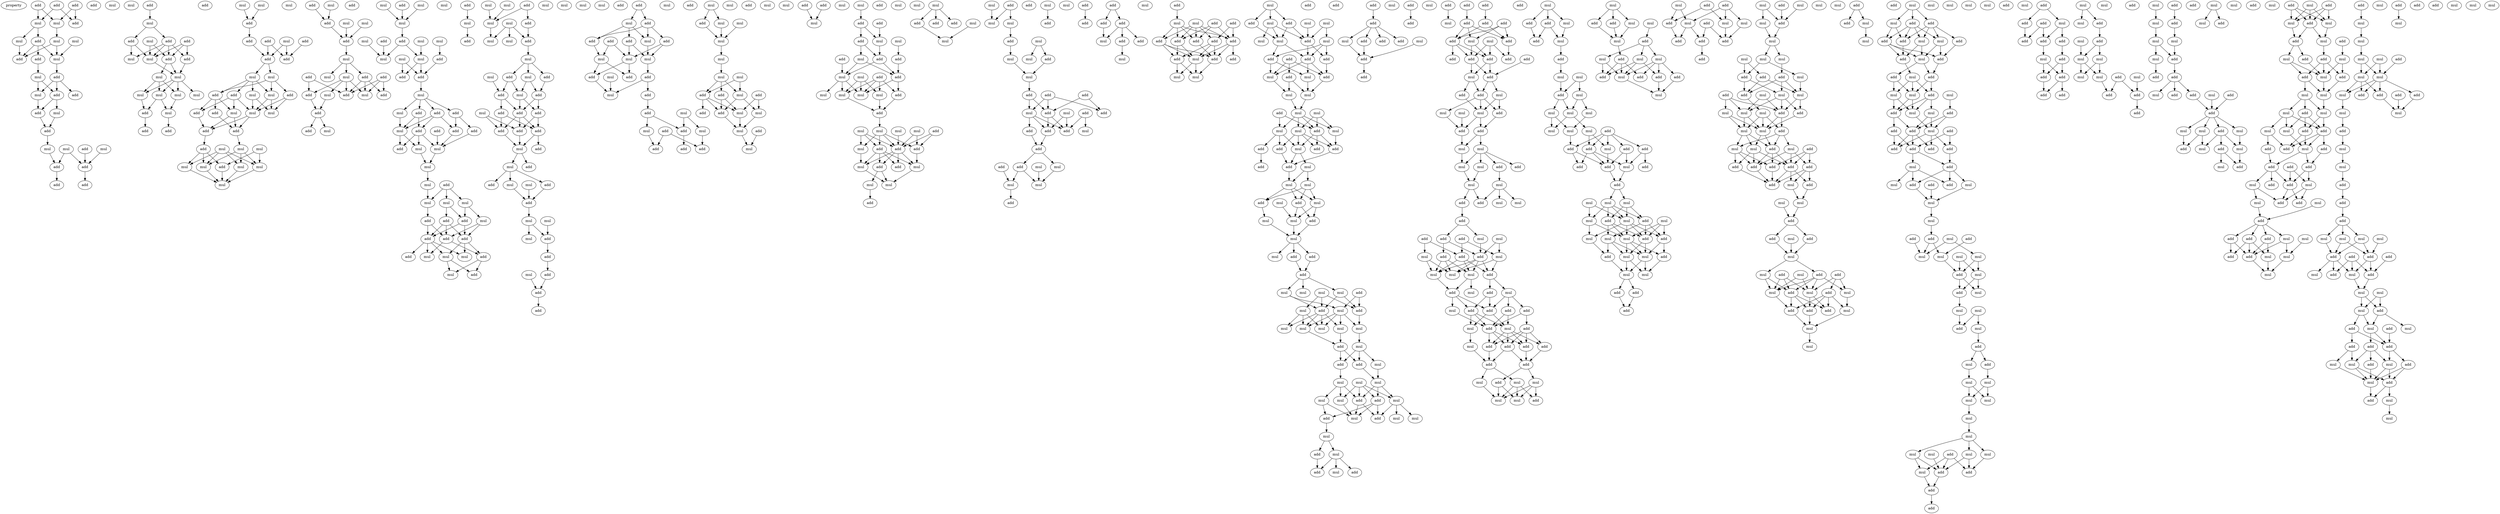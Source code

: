 digraph {
    node [fontcolor=black]
    property [mul=2,lf=1.4]
    0 [ label = add ];
    1 [ label = add ];
    2 [ label = add ];
    3 [ label = mul ];
    4 [ label = mul ];
    5 [ label = add ];
    6 [ label = mul ];
    7 [ label = mul ];
    8 [ label = add ];
    9 [ label = mul ];
    10 [ label = add ];
    11 [ label = add ];
    12 [ label = mul ];
    13 [ label = mul ];
    14 [ label = add ];
    15 [ label = mul ];
    16 [ label = add ];
    17 [ label = add ];
    18 [ label = add ];
    19 [ label = mul ];
    20 [ label = add ];
    21 [ label = add ];
    22 [ label = add ];
    23 [ label = mul ];
    24 [ label = mul ];
    25 [ label = mul ];
    26 [ label = add ];
    27 [ label = add ];
    28 [ label = mul ];
    29 [ label = add ];
    30 [ label = mul ];
    31 [ label = add ];
    32 [ label = add ];
    33 [ label = mul ];
    34 [ label = mul ];
    35 [ label = add ];
    36 [ label = add ];
    37 [ label = add ];
    38 [ label = mul ];
    39 [ label = add ];
    40 [ label = mul ];
    41 [ label = add ];
    42 [ label = mul ];
    43 [ label = mul ];
    44 [ label = mul ];
    45 [ label = mul ];
    46 [ label = add ];
    47 [ label = mul ];
    48 [ label = mul ];
    49 [ label = add ];
    50 [ label = mul ];
    51 [ label = add ];
    52 [ label = mul ];
    53 [ label = mul ];
    54 [ label = mul ];
    55 [ label = add ];
    56 [ label = add ];
    57 [ label = add ];
    58 [ label = add ];
    59 [ label = add ];
    60 [ label = mul ];
    61 [ label = add ];
    62 [ label = add ];
    63 [ label = mul ];
    64 [ label = mul ];
    65 [ label = add ];
    66 [ label = mul ];
    67 [ label = add ];
    68 [ label = mul ];
    69 [ label = add ];
    70 [ label = mul ];
    71 [ label = mul ];
    72 [ label = mul ];
    73 [ label = add ];
    74 [ label = add ];
    75 [ label = add ];
    76 [ label = add ];
    77 [ label = add ];
    78 [ label = mul ];
    79 [ label = mul ];
    80 [ label = mul ];
    81 [ label = mul ];
    82 [ label = mul ];
    83 [ label = mul ];
    84 [ label = add ];
    85 [ label = mul ];
    86 [ label = mul ];
    87 [ label = add ];
    88 [ label = mul ];
    89 [ label = add ];
    90 [ label = mul ];
    91 [ label = mul ];
    92 [ label = add ];
    93 [ label = add ];
    94 [ label = mul ];
    95 [ label = add ];
    96 [ label = mul ];
    97 [ label = add ];
    98 [ label = add ];
    99 [ label = mul ];
    100 [ label = add ];
    101 [ label = mul ];
    102 [ label = add ];
    103 [ label = mul ];
    104 [ label = add ];
    105 [ label = add ];
    106 [ label = add ];
    107 [ label = mul ];
    108 [ label = mul ];
    109 [ label = add ];
    110 [ label = mul ];
    111 [ label = mul ];
    112 [ label = mul ];
    113 [ label = add ];
    114 [ label = mul ];
    115 [ label = mul ];
    116 [ label = add ];
    117 [ label = mul ];
    118 [ label = mul ];
    119 [ label = add ];
    120 [ label = mul ];
    121 [ label = add ];
    122 [ label = add ];
    123 [ label = mul ];
    124 [ label = add ];
    125 [ label = mul ];
    126 [ label = add ];
    127 [ label = add ];
    128 [ label = mul ];
    129 [ label = add ];
    130 [ label = add ];
    131 [ label = add ];
    132 [ label = add ];
    133 [ label = mul ];
    134 [ label = mul ];
    135 [ label = add ];
    136 [ label = mul ];
    137 [ label = mul ];
    138 [ label = add ];
    139 [ label = mul ];
    140 [ label = mul ];
    141 [ label = mul ];
    142 [ label = mul ];
    143 [ label = add ];
    144 [ label = add ];
    145 [ label = mul ];
    146 [ label = add ];
    147 [ label = add ];
    148 [ label = add ];
    149 [ label = add ];
    150 [ label = mul ];
    151 [ label = add ];
    152 [ label = mul ];
    153 [ label = mul ];
    154 [ label = add ];
    155 [ label = add ];
    156 [ label = mul ];
    157 [ label = add ];
    158 [ label = mul ];
    159 [ label = mul ];
    160 [ label = add ];
    161 [ label = mul ];
    162 [ label = mul ];
    163 [ label = mul ];
    164 [ label = add ];
    165 [ label = add ];
    166 [ label = add ];
    167 [ label = mul ];
    168 [ label = mul ];
    169 [ label = mul ];
    170 [ label = add ];
    171 [ label = add ];
    172 [ label = mul ];
    173 [ label = mul ];
    174 [ label = add ];
    175 [ label = mul ];
    176 [ label = add ];
    177 [ label = add ];
    178 [ label = add ];
    179 [ label = mul ];
    180 [ label = add ];
    181 [ label = add ];
    182 [ label = add ];
    183 [ label = add ];
    184 [ label = add ];
    185 [ label = mul ];
    186 [ label = mul ];
    187 [ label = add ];
    188 [ label = add ];
    189 [ label = mul ];
    190 [ label = mul ];
    191 [ label = add ];
    192 [ label = mul ];
    193 [ label = add ];
    194 [ label = mul ];
    195 [ label = mul ];
    196 [ label = mul ];
    197 [ label = mul ];
    198 [ label = add ];
    199 [ label = add ];
    200 [ label = mul ];
    201 [ label = mul ];
    202 [ label = mul ];
    203 [ label = add ];
    204 [ label = add ];
    205 [ label = add ];
    206 [ label = add ];
    207 [ label = add ];
    208 [ label = add ];
    209 [ label = mul ];
    210 [ label = add ];
    211 [ label = add ];
    212 [ label = mul ];
    213 [ label = add ];
    214 [ label = add ];
    215 [ label = mul ];
    216 [ label = mul ];
    217 [ label = mul ];
    218 [ label = add ];
    219 [ label = add ];
    220 [ label = mul ];
    221 [ label = add ];
    222 [ label = add ];
    223 [ label = mul ];
    224 [ label = mul ];
    225 [ label = add ];
    226 [ label = mul ];
    227 [ label = add ];
    228 [ label = mul ];
    229 [ label = add ];
    230 [ label = mul ];
    231 [ label = add ];
    232 [ label = add ];
    233 [ label = add ];
    234 [ label = add ];
    235 [ label = mul ];
    236 [ label = mul ];
    237 [ label = mul ];
    238 [ label = add ];
    239 [ label = mul ];
    240 [ label = add ];
    241 [ label = mul ];
    242 [ label = mul ];
    243 [ label = mul ];
    244 [ label = mul ];
    245 [ label = mul ];
    246 [ label = add ];
    247 [ label = add ];
    248 [ label = add ];
    249 [ label = mul ];
    250 [ label = mul ];
    251 [ label = add ];
    252 [ label = mul ];
    253 [ label = add ];
    254 [ label = mul ];
    255 [ label = add ];
    256 [ label = mul ];
    257 [ label = add ];
    258 [ label = mul ];
    259 [ label = add ];
    260 [ label = mul ];
    261 [ label = mul ];
    262 [ label = mul ];
    263 [ label = add ];
    264 [ label = add ];
    265 [ label = mul ];
    266 [ label = mul ];
    267 [ label = add ];
    268 [ label = add ];
    269 [ label = add ];
    270 [ label = add ];
    271 [ label = mul ];
    272 [ label = add ];
    273 [ label = add ];
    274 [ label = mul ];
    275 [ label = mul ];
    276 [ label = mul ];
    277 [ label = mul ];
    278 [ label = mul ];
    279 [ label = add ];
    280 [ label = mul ];
    281 [ label = add ];
    282 [ label = mul ];
    283 [ label = mul ];
    284 [ label = mul ];
    285 [ label = add ];
    286 [ label = mul ];
    287 [ label = mul ];
    288 [ label = add ];
    289 [ label = add ];
    290 [ label = add ];
    291 [ label = add ];
    292 [ label = add ];
    293 [ label = mul ];
    294 [ label = mul ];
    295 [ label = add ];
    296 [ label = mul ];
    297 [ label = mul ];
    298 [ label = add ];
    299 [ label = mul ];
    300 [ label = mul ];
    301 [ label = mul ];
    302 [ label = add ];
    303 [ label = add ];
    304 [ label = add ];
    305 [ label = mul ];
    306 [ label = mul ];
    307 [ label = mul ];
    308 [ label = add ];
    309 [ label = mul ];
    310 [ label = mul ];
    311 [ label = add ];
    312 [ label = mul ];
    313 [ label = mul ];
    314 [ label = mul ];
    315 [ label = add ];
    316 [ label = mul ];
    317 [ label = add ];
    318 [ label = add ];
    319 [ label = add ];
    320 [ label = add ];
    321 [ label = add ];
    322 [ label = add ];
    323 [ label = mul ];
    324 [ label = mul ];
    325 [ label = add ];
    326 [ label = mul ];
    327 [ label = add ];
    328 [ label = add ];
    329 [ label = add ];
    330 [ label = add ];
    331 [ label = add ];
    332 [ label = mul ];
    333 [ label = add ];
    334 [ label = mul ];
    335 [ label = mul ];
    336 [ label = mul ];
    337 [ label = mul ];
    338 [ label = mul ];
    339 [ label = add ];
    340 [ label = add ];
    341 [ label = add ];
    342 [ label = add ];
    343 [ label = add ];
    344 [ label = add ];
    345 [ label = add ];
    346 [ label = add ];
    347 [ label = mul ];
    348 [ label = add ];
    349 [ label = mul ];
    350 [ label = mul ];
    351 [ label = add ];
    352 [ label = add ];
    353 [ label = add ];
    354 [ label = mul ];
    355 [ label = mul ];
    356 [ label = add ];
    357 [ label = add ];
    358 [ label = add ];
    359 [ label = add ];
    360 [ label = add ];
    361 [ label = mul ];
    362 [ label = add ];
    363 [ label = add ];
    364 [ label = add ];
    365 [ label = mul ];
    366 [ label = mul ];
    367 [ label = mul ];
    368 [ label = mul ];
    369 [ label = add ];
    370 [ label = add ];
    371 [ label = mul ];
    372 [ label = mul ];
    373 [ label = mul ];
    374 [ label = mul ];
    375 [ label = mul ];
    376 [ label = add ];
    377 [ label = add ];
    378 [ label = add ];
    379 [ label = add ];
    380 [ label = add ];
    381 [ label = mul ];
    382 [ label = mul ];
    383 [ label = add ];
    384 [ label = add ];
    385 [ label = mul ];
    386 [ label = mul ];
    387 [ label = mul ];
    388 [ label = add ];
    389 [ label = mul ];
    390 [ label = add ];
    391 [ label = mul ];
    392 [ label = mul ];
    393 [ label = mul ];
    394 [ label = add ];
    395 [ label = add ];
    396 [ label = mul ];
    397 [ label = add ];
    398 [ label = add ];
    399 [ label = mul ];
    400 [ label = add ];
    401 [ label = add ];
    402 [ label = mul ];
    403 [ label = mul ];
    404 [ label = mul ];
    405 [ label = add ];
    406 [ label = add ];
    407 [ label = mul ];
    408 [ label = mul ];
    409 [ label = mul ];
    410 [ label = add ];
    411 [ label = mul ];
    412 [ label = mul ];
    413 [ label = add ];
    414 [ label = add ];
    415 [ label = add ];
    416 [ label = add ];
    417 [ label = mul ];
    418 [ label = mul ];
    419 [ label = add ];
    420 [ label = mul ];
    421 [ label = mul ];
    422 [ label = add ];
    423 [ label = mul ];
    424 [ label = add ];
    425 [ label = mul ];
    426 [ label = mul ];
    427 [ label = mul ];
    428 [ label = mul ];
    429 [ label = mul ];
    430 [ label = mul ];
    431 [ label = mul ];
    432 [ label = add ];
    433 [ label = add ];
    434 [ label = add ];
    435 [ label = mul ];
    436 [ label = mul ];
    437 [ label = mul ];
    438 [ label = mul ];
    439 [ label = add ];
    440 [ label = mul ];
    441 [ label = mul ];
    442 [ label = add ];
    443 [ label = mul ];
    444 [ label = mul ];
    445 [ label = add ];
    446 [ label = mul ];
    447 [ label = add ];
    448 [ label = mul ];
    449 [ label = mul ];
    450 [ label = add ];
    451 [ label = mul ];
    452 [ label = add ];
    453 [ label = add ];
    454 [ label = add ];
    455 [ label = mul ];
    456 [ label = add ];
    457 [ label = add ];
    458 [ label = mul ];
    459 [ label = mul ];
    460 [ label = add ];
    461 [ label = add ];
    462 [ label = add ];
    463 [ label = add ];
    464 [ label = mul ];
    465 [ label = add ];
    466 [ label = add ];
    467 [ label = mul ];
    468 [ label = add ];
    469 [ label = add ];
    470 [ label = mul ];
    471 [ label = add ];
    472 [ label = add ];
    473 [ label = add ];
    474 [ label = add ];
    475 [ label = add ];
    476 [ label = add ];
    477 [ label = mul ];
    478 [ label = mul ];
    479 [ label = add ];
    480 [ label = add ];
    481 [ label = add ];
    482 [ label = add ];
    483 [ label = add ];
    484 [ label = add ];
    485 [ label = mul ];
    486 [ label = add ];
    487 [ label = add ];
    488 [ label = mul ];
    489 [ label = add ];
    490 [ label = mul ];
    491 [ label = add ];
    492 [ label = mul ];
    493 [ label = mul ];
    494 [ label = add ];
    495 [ label = add ];
    496 [ label = mul ];
    497 [ label = mul ];
    498 [ label = add ];
    499 [ label = mul ];
    500 [ label = add ];
    501 [ label = mul ];
    502 [ label = add ];
    503 [ label = mul ];
    504 [ label = mul ];
    505 [ label = add ];
    506 [ label = add ];
    507 [ label = mul ];
    508 [ label = mul ];
    509 [ label = add ];
    510 [ label = add ];
    511 [ label = mul ];
    512 [ label = mul ];
    513 [ label = add ];
    514 [ label = add ];
    515 [ label = add ];
    516 [ label = add ];
    517 [ label = mul ];
    518 [ label = mul ];
    519 [ label = add ];
    520 [ label = mul ];
    521 [ label = mul ];
    522 [ label = add ];
    523 [ label = mul ];
    524 [ label = add ];
    525 [ label = mul ];
    526 [ label = mul ];
    527 [ label = add ];
    528 [ label = add ];
    529 [ label = add ];
    530 [ label = add ];
    531 [ label = mul ];
    532 [ label = add ];
    533 [ label = mul ];
    534 [ label = add ];
    535 [ label = add ];
    536 [ label = mul ];
    537 [ label = add ];
    538 [ label = mul ];
    539 [ label = add ];
    540 [ label = add ];
    541 [ label = add ];
    542 [ label = add ];
    543 [ label = add ];
    544 [ label = mul ];
    545 [ label = add ];
    546 [ label = mul ];
    547 [ label = mul ];
    548 [ label = mul ];
    549 [ label = add ];
    550 [ label = mul ];
    551 [ label = mul ];
    552 [ label = add ];
    553 [ label = mul ];
    554 [ label = add ];
    555 [ label = mul ];
    556 [ label = add ];
    557 [ label = add ];
    558 [ label = mul ];
    559 [ label = mul ];
    560 [ label = mul ];
    561 [ label = add ];
    562 [ label = mul ];
    563 [ label = mul ];
    564 [ label = mul ];
    565 [ label = mul ];
    566 [ label = mul ];
    567 [ label = add ];
    568 [ label = mul ];
    569 [ label = add ];
    570 [ label = add ];
    571 [ label = add ];
    572 [ label = add ];
    573 [ label = mul ];
    574 [ label = add ];
    575 [ label = add ];
    576 [ label = mul ];
    577 [ label = add ];
    578 [ label = add ];
    579 [ label = mul ];
    580 [ label = mul ];
    581 [ label = mul ];
    582 [ label = mul ];
    583 [ label = add ];
    584 [ label = add ];
    585 [ label = mul ];
    586 [ label = mul ];
    587 [ label = mul ];
    588 [ label = add ];
    589 [ label = add ];
    590 [ label = mul ];
    591 [ label = mul ];
    592 [ label = mul ];
    593 [ label = mul ];
    594 [ label = add ];
    595 [ label = add ];
    596 [ label = mul ];
    597 [ label = mul ];
    598 [ label = add ];
    599 [ label = add ];
    600 [ label = add ];
    601 [ label = mul ];
    602 [ label = mul ];
    603 [ label = add ];
    604 [ label = add ];
    605 [ label = mul ];
    606 [ label = mul ];
    607 [ label = add ];
    608 [ label = mul ];
    609 [ label = add ];
    610 [ label = mul ];
    611 [ label = mul ];
    612 [ label = add ];
    613 [ label = add ];
    614 [ label = mul ];
    615 [ label = add ];
    616 [ label = add ];
    617 [ label = mul ];
    618 [ label = mul ];
    619 [ label = add ];
    620 [ label = add ];
    621 [ label = mul ];
    622 [ label = mul ];
    623 [ label = add ];
    624 [ label = mul ];
    625 [ label = add ];
    626 [ label = add ];
    627 [ label = add ];
    628 [ label = add ];
    629 [ label = add ];
    630 [ label = mul ];
    631 [ label = add ];
    632 [ label = mul ];
    633 [ label = mul ];
    634 [ label = mul ];
    635 [ label = add ];
    636 [ label = mul ];
    637 [ label = mul ];
    638 [ label = mul ];
    639 [ label = mul ];
    640 [ label = mul ];
    641 [ label = add ];
    642 [ label = mul ];
    643 [ label = add ];
    644 [ label = add ];
    645 [ label = add ];
    646 [ label = mul ];
    647 [ label = add ];
    648 [ label = mul ];
    649 [ label = mul ];
    650 [ label = add ];
    651 [ label = mul ];
    652 [ label = mul ];
    653 [ label = mul ];
    654 [ label = add ];
    655 [ label = add ];
    656 [ label = mul ];
    657 [ label = mul ];
    658 [ label = add ];
    659 [ label = mul ];
    660 [ label = add ];
    661 [ label = mul ];
    662 [ label = mul ];
    663 [ label = add ];
    664 [ label = add ];
    665 [ label = add ];
    666 [ label = add ];
    667 [ label = add ];
    668 [ label = add ];
    669 [ label = add ];
    670 [ label = mul ];
    671 [ label = mul ];
    672 [ label = mul ];
    673 [ label = add ];
    674 [ label = add ];
    675 [ label = mul ];
    676 [ label = add ];
    677 [ label = mul ];
    678 [ label = mul ];
    679 [ label = mul ];
    680 [ label = add ];
    681 [ label = add ];
    682 [ label = add ];
    683 [ label = mul ];
    684 [ label = mul ];
    685 [ label = add ];
    686 [ label = mul ];
    687 [ label = add ];
    688 [ label = add ];
    689 [ label = mul ];
    690 [ label = add ];
    691 [ label = add ];
    692 [ label = mul ];
    693 [ label = add ];
    694 [ label = mul ];
    695 [ label = add ];
    696 [ label = add ];
    697 [ label = mul ];
    698 [ label = mul ];
    699 [ label = mul ];
    700 [ label = add ];
    701 [ label = mul ];
    702 [ label = add ];
    703 [ label = mul ];
    704 [ label = add ];
    705 [ label = add ];
    706 [ label = add ];
    707 [ label = mul ];
    708 [ label = mul ];
    709 [ label = add ];
    710 [ label = add ];
    711 [ label = add ];
    712 [ label = add ];
    713 [ label = mul ];
    714 [ label = mul ];
    715 [ label = mul ];
    716 [ label = mul ];
    717 [ label = add ];
    718 [ label = add ];
    719 [ label = add ];
    720 [ label = mul ];
    721 [ label = mul ];
    722 [ label = add ];
    723 [ label = add ];
    724 [ label = add ];
    725 [ label = mul ];
    726 [ label = add ];
    727 [ label = add ];
    728 [ label = add ];
    729 [ label = add ];
    730 [ label = mul ];
    731 [ label = add ];
    732 [ label = mul ];
    733 [ label = mul ];
    734 [ label = add ];
    735 [ label = add ];
    736 [ label = add ];
    737 [ label = mul ];
    738 [ label = mul ];
    739 [ label = add ];
    740 [ label = add ];
    741 [ label = mul ];
    742 [ label = add ];
    743 [ label = mul ];
    744 [ label = mul ];
    745 [ label = mul ];
    746 [ label = mul ];
    747 [ label = mul ];
    748 [ label = add ];
    749 [ label = mul ];
    750 [ label = add ];
    751 [ label = mul ];
    752 [ label = mul ];
    753 [ label = mul ];
    754 [ label = mul ];
    755 [ label = mul ];
    756 [ label = add ];
    757 [ label = mul ];
    758 [ label = add ];
    759 [ label = mul ];
    760 [ label = mul ];
    761 [ label = add ];
    762 [ label = mul ];
    763 [ label = mul ];
    764 [ label = mul ];
    765 [ label = mul ];
    766 [ label = mul ];
    767 [ label = mul ];
    768 [ label = mul ];
    769 [ label = mul ];
    770 [ label = mul ];
    771 [ label = add ];
    772 [ label = mul ];
    773 [ label = add ];
    774 [ label = add ];
    775 [ label = mul ];
    776 [ label = add ];
    777 [ label = add ];
    778 [ label = mul ];
    779 [ label = add ];
    780 [ label = add ];
    781 [ label = mul ];
    782 [ label = add ];
    783 [ label = add ];
    784 [ label = add ];
    785 [ label = add ];
    786 [ label = add ];
    787 [ label = mul ];
    788 [ label = add ];
    789 [ label = add ];
    790 [ label = add ];
    791 [ label = add ];
    792 [ label = add ];
    793 [ label = mul ];
    794 [ label = mul ];
    795 [ label = add ];
    796 [ label = mul ];
    797 [ label = mul ];
    798 [ label = add ];
    799 [ label = mul ];
    800 [ label = mul ];
    801 [ label = add ];
    802 [ label = mul ];
    803 [ label = mul ];
    804 [ label = mul ];
    805 [ label = add ];
    806 [ label = add ];
    807 [ label = add ];
    808 [ label = mul ];
    809 [ label = add ];
    810 [ label = add ];
    811 [ label = add ];
    812 [ label = mul ];
    813 [ label = add ];
    814 [ label = mul ];
    815 [ label = mul ];
    816 [ label = mul ];
    817 [ label = add ];
    818 [ label = add ];
    819 [ label = add ];
    820 [ label = mul ];
    821 [ label = mul ];
    822 [ label = add ];
    823 [ label = add ];
    824 [ label = add ];
    825 [ label = add ];
    826 [ label = mul ];
    827 [ label = mul ];
    828 [ label = add ];
    829 [ label = mul ];
    830 [ label = add ];
    831 [ label = add ];
    832 [ label = mul ];
    833 [ label = mul ];
    834 [ label = add ];
    835 [ label = mul ];
    836 [ label = mul ];
    837 [ label = mul ];
    838 [ label = mul ];
    839 [ label = add ];
    840 [ label = add ];
    841 [ label = mul ];
    842 [ label = add ];
    843 [ label = mul ];
    844 [ label = add ];
    845 [ label = mul ];
    846 [ label = add ];
    847 [ label = mul ];
    848 [ label = add ];
    849 [ label = add ];
    850 [ label = mul ];
    851 [ label = mul ];
    852 [ label = mul ];
    853 [ label = add ];
    854 [ label = add ];
    855 [ label = mul ];
    856 [ label = add ];
    857 [ label = add ];
    858 [ label = mul ];
    859 [ label = mul ];
    860 [ label = mul ];
    861 [ label = mul ];
    862 [ label = add ];
    863 [ label = mul ];
    864 [ label = mul ];
    865 [ label = add ];
    866 [ label = add ];
    867 [ label = add ];
    868 [ label = add ];
    869 [ label = add ];
    870 [ label = mul ];
    871 [ label = add ];
    872 [ label = add ];
    873 [ label = add ];
    874 [ label = add ];
    875 [ label = mul ];
    876 [ label = mul ];
    877 [ label = add ];
    878 [ label = add ];
    879 [ label = add ];
    880 [ label = mul ];
    881 [ label = mul ];
    882 [ label = add ];
    883 [ label = add ];
    884 [ label = add ];
    885 [ label = mul ];
    886 [ label = add ];
    887 [ label = mul ];
    888 [ label = add ];
    889 [ label = mul ];
    890 [ label = add ];
    891 [ label = mul ];
    892 [ label = mul ];
    893 [ label = add ];
    894 [ label = mul ];
    895 [ label = mul ];
    896 [ label = mul ];
    897 [ label = add ];
    898 [ label = mul ];
    899 [ label = mul ];
    900 [ label = mul ];
    901 [ label = mul ];
    902 [ label = add ];
    903 [ label = add ];
    904 [ label = add ];
    905 [ label = add ];
    906 [ label = mul ];
    907 [ label = mul ];
    908 [ label = mul ];
    909 [ label = add ];
    910 [ label = add ];
    911 [ label = mul ];
    912 [ label = mul ];
    913 [ label = mul ];
    914 [ label = add ];
    915 [ label = add ];
    916 [ label = add ];
    917 [ label = add ];
    918 [ label = mul ];
    919 [ label = mul ];
    920 [ label = mul ];
    921 [ label = mul ];
    922 [ label = add ];
    923 [ label = add ];
    924 [ label = add ];
    925 [ label = add ];
    926 [ label = add ];
    927 [ label = mul ];
    928 [ label = add ];
    929 [ label = add ];
    930 [ label = mul ];
    931 [ label = mul ];
    932 [ label = mul ];
    933 [ label = mul ];
    934 [ label = add ];
    935 [ label = add ];
    936 [ label = add ];
    937 [ label = mul ];
    938 [ label = mul ];
    939 [ label = add ];
    940 [ label = add ];
    941 [ label = add ];
    942 [ label = add ];
    943 [ label = mul ];
    944 [ label = mul ];
    945 [ label = mul ];
    946 [ label = add ];
    947 [ label = add ];
    948 [ label = mul ];
    949 [ label = add ];
    950 [ label = mul ];
    951 [ label = mul ];
    952 [ label = mul ];
    953 [ label = mul ];
    954 [ label = mul ];
    0 -> 3 [ name = 0 ];
    0 -> 5 [ name = 1 ];
    1 -> 4 [ name = 2 ];
    1 -> 5 [ name = 3 ];
    2 -> 3 [ name = 4 ];
    2 -> 4 [ name = 5 ];
    3 -> 6 [ name = 6 ];
    3 -> 8 [ name = 7 ];
    4 -> 9 [ name = 8 ];
    6 -> 11 [ name = 9 ];
    7 -> 12 [ name = 10 ];
    8 -> 10 [ name = 11 ];
    8 -> 11 [ name = 12 ];
    8 -> 12 [ name = 13 ];
    9 -> 11 [ name = 14 ];
    9 -> 12 [ name = 15 ];
    10 -> 13 [ name = 16 ];
    12 -> 14 [ name = 17 ];
    13 -> 15 [ name = 18 ];
    13 -> 18 [ name = 19 ];
    14 -> 15 [ name = 20 ];
    14 -> 16 [ name = 21 ];
    14 -> 18 [ name = 22 ];
    15 -> 20 [ name = 23 ];
    18 -> 19 [ name = 24 ];
    18 -> 20 [ name = 25 ];
    19 -> 21 [ name = 26 ];
    20 -> 21 [ name = 27 ];
    21 -> 23 [ name = 28 ];
    22 -> 26 [ name = 29 ];
    23 -> 27 [ name = 30 ];
    24 -> 26 [ name = 31 ];
    25 -> 26 [ name = 32 ];
    25 -> 27 [ name = 33 ];
    26 -> 31 [ name = 34 ];
    27 -> 29 [ name = 35 ];
    32 -> 33 [ name = 36 ];
    33 -> 35 [ name = 37 ];
    33 -> 36 [ name = 38 ];
    34 -> 39 [ name = 39 ];
    34 -> 40 [ name = 40 ];
    35 -> 38 [ name = 41 ];
    35 -> 39 [ name = 42 ];
    35 -> 40 [ name = 43 ];
    35 -> 41 [ name = 44 ];
    36 -> 38 [ name = 45 ];
    36 -> 40 [ name = 46 ];
    37 -> 39 [ name = 47 ];
    37 -> 40 [ name = 48 ];
    37 -> 41 [ name = 49 ];
    39 -> 42 [ name = 50 ];
    39 -> 43 [ name = 51 ];
    40 -> 42 [ name = 52 ];
    41 -> 42 [ name = 53 ];
    42 -> 44 [ name = 54 ];
    42 -> 45 [ name = 55 ];
    42 -> 47 [ name = 56 ];
    42 -> 48 [ name = 57 ];
    43 -> 44 [ name = 58 ];
    43 -> 45 [ name = 59 ];
    43 -> 47 [ name = 60 ];
    44 -> 50 [ name = 61 ];
    45 -> 49 [ name = 62 ];
    47 -> 49 [ name = 63 ];
    47 -> 50 [ name = 64 ];
    49 -> 51 [ name = 65 ];
    50 -> 55 [ name = 66 ];
    52 -> 56 [ name = 67 ];
    53 -> 56 [ name = 68 ];
    56 -> 59 [ name = 69 ];
    57 -> 62 [ name = 70 ];
    58 -> 61 [ name = 71 ];
    58 -> 62 [ name = 72 ];
    59 -> 61 [ name = 73 ];
    60 -> 61 [ name = 74 ];
    60 -> 62 [ name = 75 ];
    61 -> 63 [ name = 76 ];
    61 -> 64 [ name = 77 ];
    63 -> 65 [ name = 78 ];
    63 -> 66 [ name = 79 ];
    63 -> 68 [ name = 80 ];
    63 -> 69 [ name = 81 ];
    64 -> 67 [ name = 82 ];
    64 -> 68 [ name = 83 ];
    64 -> 69 [ name = 84 ];
    65 -> 70 [ name = 85 ];
    65 -> 71 [ name = 86 ];
    65 -> 74 [ name = 87 ];
    66 -> 71 [ name = 88 ];
    66 -> 72 [ name = 89 ];
    67 -> 71 [ name = 90 ];
    67 -> 72 [ name = 91 ];
    68 -> 71 [ name = 92 ];
    68 -> 72 [ name = 93 ];
    69 -> 70 [ name = 94 ];
    69 -> 73 [ name = 95 ];
    69 -> 74 [ name = 96 ];
    70 -> 75 [ name = 97 ];
    70 -> 76 [ name = 98 ];
    71 -> 75 [ name = 99 ];
    71 -> 76 [ name = 100 ];
    73 -> 76 [ name = 101 ];
    74 -> 75 [ name = 102 ];
    75 -> 77 [ name = 103 ];
    76 -> 80 [ name = 104 ];
    77 -> 81 [ name = 105 ];
    77 -> 83 [ name = 106 ];
    77 -> 84 [ name = 107 ];
    78 -> 81 [ name = 108 ];
    78 -> 82 [ name = 109 ];
    78 -> 83 [ name = 110 ];
    78 -> 85 [ name = 111 ];
    79 -> 84 [ name = 112 ];
    79 -> 85 [ name = 113 ];
    80 -> 81 [ name = 114 ];
    80 -> 82 [ name = 115 ];
    80 -> 85 [ name = 116 ];
    81 -> 86 [ name = 117 ];
    82 -> 86 [ name = 118 ];
    83 -> 86 [ name = 119 ];
    84 -> 86 [ name = 120 ];
    85 -> 86 [ name = 121 ];
    87 -> 89 [ name = 122 ];
    88 -> 89 [ name = 123 ];
    89 -> 93 [ name = 124 ];
    90 -> 93 [ name = 125 ];
    91 -> 93 [ name = 126 ];
    93 -> 94 [ name = 127 ];
    94 -> 95 [ name = 128 ];
    94 -> 96 [ name = 129 ];
    94 -> 99 [ name = 130 ];
    95 -> 100 [ name = 131 ];
    95 -> 102 [ name = 132 ];
    95 -> 103 [ name = 133 ];
    97 -> 100 [ name = 134 ];
    97 -> 102 [ name = 135 ];
    97 -> 103 [ name = 136 ];
    98 -> 102 [ name = 137 ];
    98 -> 104 [ name = 138 ];
    99 -> 101 [ name = 139 ];
    99 -> 102 [ name = 140 ];
    99 -> 103 [ name = 141 ];
    99 -> 104 [ name = 142 ];
    101 -> 105 [ name = 143 ];
    104 -> 105 [ name = 144 ];
    105 -> 106 [ name = 145 ];
    105 -> 107 [ name = 146 ];
    108 -> 111 [ name = 147 ];
    109 -> 111 [ name = 148 ];
    110 -> 111 [ name = 149 ];
    111 -> 116 [ name = 150 ];
    112 -> 120 [ name = 151 ];
    113 -> 118 [ name = 152 ];
    114 -> 118 [ name = 153 ];
    115 -> 119 [ name = 154 ];
    116 -> 118 [ name = 155 ];
    116 -> 120 [ name = 156 ];
    117 -> 121 [ name = 157 ];
    117 -> 122 [ name = 158 ];
    119 -> 122 [ name = 159 ];
    120 -> 121 [ name = 160 ];
    120 -> 122 [ name = 161 ];
    122 -> 123 [ name = 162 ];
    123 -> 124 [ name = 163 ];
    123 -> 125 [ name = 164 ];
    123 -> 126 [ name = 165 ];
    123 -> 127 [ name = 166 ];
    124 -> 130 [ name = 167 ];
    124 -> 132 [ name = 168 ];
    125 -> 128 [ name = 169 ];
    126 -> 128 [ name = 170 ];
    126 -> 131 [ name = 171 ];
    127 -> 128 [ name = 172 ];
    127 -> 131 [ name = 173 ];
    127 -> 132 [ name = 174 ];
    128 -> 134 [ name = 175 ];
    128 -> 135 [ name = 176 ];
    129 -> 133 [ name = 177 ];
    130 -> 133 [ name = 178 ];
    131 -> 133 [ name = 179 ];
    131 -> 134 [ name = 180 ];
    131 -> 135 [ name = 181 ];
    132 -> 133 [ name = 182 ];
    133 -> 136 [ name = 183 ];
    134 -> 136 [ name = 184 ];
    136 -> 139 [ name = 185 ];
    138 -> 140 [ name = 186 ];
    138 -> 141 [ name = 187 ];
    138 -> 142 [ name = 188 ];
    139 -> 140 [ name = 189 ];
    140 -> 143 [ name = 190 ];
    141 -> 145 [ name = 191 ];
    141 -> 146 [ name = 192 ];
    142 -> 144 [ name = 193 ];
    142 -> 146 [ name = 194 ];
    143 -> 148 [ name = 195 ];
    143 -> 149 [ name = 196 ];
    144 -> 147 [ name = 197 ];
    144 -> 148 [ name = 198 ];
    144 -> 149 [ name = 199 ];
    145 -> 147 [ name = 200 ];
    145 -> 148 [ name = 201 ];
    146 -> 147 [ name = 202 ];
    146 -> 149 [ name = 203 ];
    147 -> 151 [ name = 204 ];
    147 -> 152 [ name = 205 ];
    147 -> 153 [ name = 206 ];
    148 -> 150 [ name = 207 ];
    148 -> 151 [ name = 208 ];
    149 -> 150 [ name = 209 ];
    149 -> 152 [ name = 210 ];
    149 -> 153 [ name = 211 ];
    149 -> 154 [ name = 212 ];
    151 -> 155 [ name = 213 ];
    151 -> 156 [ name = 214 ];
    152 -> 155 [ name = 215 ];
    152 -> 156 [ name = 216 ];
    157 -> 158 [ name = 217 ];
    158 -> 165 [ name = 218 ];
    159 -> 163 [ name = 219 ];
    160 -> 163 [ name = 220 ];
    160 -> 164 [ name = 221 ];
    161 -> 163 [ name = 222 ];
    162 -> 166 [ name = 223 ];
    162 -> 167 [ name = 224 ];
    162 -> 168 [ name = 225 ];
    163 -> 168 [ name = 226 ];
    164 -> 166 [ name = 227 ];
    166 -> 169 [ name = 228 ];
    169 -> 170 [ name = 229 ];
    169 -> 171 [ name = 230 ];
    169 -> 173 [ name = 231 ];
    170 -> 176 [ name = 232 ];
    171 -> 174 [ name = 233 ];
    171 -> 175 [ name = 234 ];
    172 -> 174 [ name = 235 ];
    173 -> 175 [ name = 236 ];
    173 -> 176 [ name = 237 ];
    174 -> 177 [ name = 238 ];
    174 -> 178 [ name = 239 ];
    175 -> 178 [ name = 240 ];
    175 -> 180 [ name = 241 ];
    176 -> 178 [ name = 242 ];
    176 -> 180 [ name = 243 ];
    177 -> 182 [ name = 244 ];
    177 -> 183 [ name = 245 ];
    178 -> 181 [ name = 246 ];
    178 -> 182 [ name = 247 ];
    178 -> 183 [ name = 248 ];
    179 -> 181 [ name = 249 ];
    179 -> 182 [ name = 250 ];
    180 -> 181 [ name = 251 ];
    180 -> 183 [ name = 252 ];
    181 -> 185 [ name = 253 ];
    182 -> 185 [ name = 254 ];
    183 -> 184 [ name = 255 ];
    183 -> 185 [ name = 256 ];
    185 -> 186 [ name = 257 ];
    185 -> 187 [ name = 258 ];
    186 -> 188 [ name = 259 ];
    186 -> 191 [ name = 260 ];
    186 -> 192 [ name = 261 ];
    188 -> 193 [ name = 262 ];
    190 -> 193 [ name = 263 ];
    192 -> 193 [ name = 264 ];
    193 -> 195 [ name = 265 ];
    194 -> 198 [ name = 266 ];
    195 -> 196 [ name = 267 ];
    195 -> 198 [ name = 268 ];
    198 -> 199 [ name = 269 ];
    199 -> 204 [ name = 270 ];
    202 -> 205 [ name = 271 ];
    204 -> 205 [ name = 272 ];
    205 -> 206 [ name = 273 ];
    207 -> 208 [ name = 274 ];
    207 -> 209 [ name = 275 ];
    208 -> 210 [ name = 276 ];
    208 -> 212 [ name = 277 ];
    208 -> 214 [ name = 278 ];
    209 -> 212 [ name = 279 ];
    209 -> 213 [ name = 280 ];
    209 -> 214 [ name = 281 ];
    210 -> 216 [ name = 282 ];
    210 -> 217 [ name = 283 ];
    211 -> 215 [ name = 284 ];
    211 -> 216 [ name = 285 ];
    212 -> 217 [ name = 286 ];
    213 -> 216 [ name = 287 ];
    213 -> 217 [ name = 288 ];
    214 -> 215 [ name = 289 ];
    215 -> 218 [ name = 290 ];
    215 -> 221 [ name = 291 ];
    216 -> 218 [ name = 292 ];
    216 -> 221 [ name = 293 ];
    217 -> 219 [ name = 294 ];
    218 -> 223 [ name = 295 ];
    219 -> 222 [ name = 296 ];
    219 -> 223 [ name = 297 ];
    220 -> 223 [ name = 298 ];
    222 -> 225 [ name = 299 ];
    224 -> 227 [ name = 300 ];
    224 -> 228 [ name = 301 ];
    225 -> 226 [ name = 302 ];
    225 -> 227 [ name = 303 ];
    226 -> 232 [ name = 304 ];
    227 -> 234 [ name = 305 ];
    228 -> 233 [ name = 306 ];
    229 -> 232 [ name = 307 ];
    229 -> 233 [ name = 308 ];
    235 -> 238 [ name = 309 ];
    235 -> 239 [ name = 310 ];
    236 -> 241 [ name = 311 ];
    238 -> 241 [ name = 312 ];
    239 -> 241 [ name = 313 ];
    241 -> 242 [ name = 314 ];
    242 -> 244 [ name = 315 ];
    244 -> 246 [ name = 316 ];
    244 -> 247 [ name = 317 ];
    244 -> 249 [ name = 318 ];
    245 -> 246 [ name = 319 ];
    245 -> 249 [ name = 320 ];
    246 -> 251 [ name = 321 ];
    246 -> 252 [ name = 322 ];
    246 -> 253 [ name = 323 ];
    247 -> 252 [ name = 324 ];
    247 -> 253 [ name = 325 ];
    248 -> 250 [ name = 326 ];
    248 -> 252 [ name = 327 ];
    249 -> 250 [ name = 328 ];
    249 -> 253 [ name = 329 ];
    250 -> 254 [ name = 330 ];
    252 -> 254 [ name = 331 ];
    253 -> 254 [ name = 332 ];
    254 -> 258 [ name = 333 ];
    255 -> 258 [ name = 334 ];
    257 -> 260 [ name = 335 ];
    259 -> 260 [ name = 336 ];
    262 -> 263 [ name = 337 ];
    263 -> 265 [ name = 338 ];
    263 -> 267 [ name = 339 ];
    264 -> 265 [ name = 340 ];
    265 -> 269 [ name = 341 ];
    266 -> 268 [ name = 342 ];
    267 -> 269 [ name = 343 ];
    267 -> 271 [ name = 344 ];
    268 -> 273 [ name = 345 ];
    269 -> 273 [ name = 346 ];
    269 -> 274 [ name = 347 ];
    270 -> 274 [ name = 348 ];
    271 -> 273 [ name = 349 ];
    271 -> 274 [ name = 350 ];
    272 -> 276 [ name = 351 ];
    272 -> 277 [ name = 352 ];
    272 -> 278 [ name = 353 ];
    272 -> 279 [ name = 354 ];
    273 -> 278 [ name = 355 ];
    273 -> 279 [ name = 356 ];
    274 -> 276 [ name = 357 ];
    274 -> 278 [ name = 358 ];
    274 -> 280 [ name = 359 ];
    275 -> 276 [ name = 360 ];
    275 -> 277 [ name = 361 ];
    275 -> 278 [ name = 362 ];
    276 -> 281 [ name = 363 ];
    277 -> 281 [ name = 364 ];
    279 -> 281 [ name = 365 ];
    281 -> 286 [ name = 366 ];
    282 -> 287 [ name = 367 ];
    282 -> 288 [ name = 368 ];
    282 -> 289 [ name = 369 ];
    283 -> 288 [ name = 370 ];
    284 -> 288 [ name = 371 ];
    284 -> 290 [ name = 372 ];
    285 -> 288 [ name = 373 ];
    285 -> 290 [ name = 374 ];
    286 -> 287 [ name = 375 ];
    286 -> 288 [ name = 376 ];
    286 -> 289 [ name = 377 ];
    286 -> 290 [ name = 378 ];
    287 -> 293 [ name = 379 ];
    288 -> 291 [ name = 380 ];
    288 -> 292 [ name = 381 ];
    288 -> 293 [ name = 382 ];
    288 -> 294 [ name = 383 ];
    289 -> 291 [ name = 384 ];
    289 -> 292 [ name = 385 ];
    289 -> 293 [ name = 386 ];
    289 -> 294 [ name = 387 ];
    290 -> 294 [ name = 388 ];
    292 -> 296 [ name = 389 ];
    292 -> 297 [ name = 390 ];
    293 -> 297 [ name = 391 ];
    294 -> 297 [ name = 392 ];
    296 -> 298 [ name = 393 ];
    301 -> 302 [ name = 394 ];
    301 -> 303 [ name = 395 ];
    301 -> 304 [ name = 396 ];
    302 -> 306 [ name = 397 ];
    305 -> 306 [ name = 398 ];
    307 -> 309 [ name = 399 ];
    308 -> 309 [ name = 400 ];
    308 -> 310 [ name = 401 ];
    310 -> 311 [ name = 402 ];
    311 -> 313 [ name = 403 ];
    312 -> 314 [ name = 404 ];
    312 -> 315 [ name = 405 ];
    313 -> 316 [ name = 406 ];
    315 -> 316 [ name = 407 ];
    316 -> 320 [ name = 408 ];
    317 -> 321 [ name = 409 ];
    317 -> 325 [ name = 410 ];
    318 -> 321 [ name = 411 ];
    318 -> 323 [ name = 412 ];
    318 -> 325 [ name = 413 ];
    320 -> 323 [ name = 414 ];
    320 -> 325 [ name = 415 ];
    322 -> 326 [ name = 416 ];
    322 -> 328 [ name = 417 ];
    323 -> 327 [ name = 418 ];
    323 -> 328 [ name = 419 ];
    323 -> 329 [ name = 420 ];
    324 -> 328 [ name = 421 ];
    324 -> 329 [ name = 422 ];
    325 -> 328 [ name = 423 ];
    325 -> 329 [ name = 424 ];
    327 -> 330 [ name = 425 ];
    329 -> 330 [ name = 426 ];
    330 -> 331 [ name = 427 ];
    330 -> 334 [ name = 428 ];
    331 -> 335 [ name = 429 ];
    331 -> 336 [ name = 430 ];
    332 -> 336 [ name = 431 ];
    333 -> 335 [ name = 432 ];
    334 -> 336 [ name = 433 ];
    335 -> 339 [ name = 434 ];
    337 -> 340 [ name = 435 ];
    341 -> 343 [ name = 436 ];
    342 -> 344 [ name = 437 ];
    342 -> 345 [ name = 438 ];
    344 -> 349 [ name = 439 ];
    345 -> 346 [ name = 440 ];
    345 -> 348 [ name = 441 ];
    345 -> 349 [ name = 442 ];
    346 -> 350 [ name = 443 ];
    351 -> 354 [ name = 444 ];
    352 -> 357 [ name = 445 ];
    352 -> 358 [ name = 446 ];
    353 -> 356 [ name = 447 ];
    353 -> 357 [ name = 448 ];
    353 -> 360 [ name = 449 ];
    354 -> 356 [ name = 450 ];
    354 -> 357 [ name = 451 ];
    354 -> 359 [ name = 452 ];
    354 -> 360 [ name = 453 ];
    355 -> 356 [ name = 454 ];
    355 -> 357 [ name = 455 ];
    355 -> 358 [ name = 456 ];
    355 -> 359 [ name = 457 ];
    355 -> 360 [ name = 458 ];
    356 -> 362 [ name = 459 ];
    357 -> 361 [ name = 460 ];
    357 -> 362 [ name = 461 ];
    357 -> 363 [ name = 462 ];
    358 -> 361 [ name = 463 ];
    358 -> 362 [ name = 464 ];
    358 -> 364 [ name = 465 ];
    359 -> 361 [ name = 466 ];
    359 -> 362 [ name = 467 ];
    359 -> 364 [ name = 468 ];
    360 -> 361 [ name = 469 ];
    360 -> 364 [ name = 470 ];
    361 -> 365 [ name = 471 ];
    361 -> 366 [ name = 472 ];
    362 -> 366 [ name = 473 ];
    364 -> 365 [ name = 474 ];
    364 -> 366 [ name = 475 ];
    367 -> 369 [ name = 476 ];
    367 -> 370 [ name = 477 ];
    367 -> 371 [ name = 478 ];
    368 -> 376 [ name = 479 ];
    369 -> 373 [ name = 480 ];
    369 -> 376 [ name = 481 ];
    370 -> 373 [ name = 482 ];
    371 -> 373 [ name = 483 ];
    371 -> 374 [ name = 484 ];
    371 -> 376 [ name = 485 ];
    372 -> 375 [ name = 486 ];
    372 -> 376 [ name = 487 ];
    373 -> 377 [ name = 488 ];
    373 -> 379 [ name = 489 ];
    375 -> 377 [ name = 490 ];
    375 -> 378 [ name = 491 ];
    375 -> 379 [ name = 492 ];
    376 -> 377 [ name = 493 ];
    376 -> 378 [ name = 494 ];
    377 -> 381 [ name = 495 ];
    377 -> 382 [ name = 496 ];
    377 -> 384 [ name = 497 ];
    378 -> 384 [ name = 498 ];
    379 -> 381 [ name = 499 ];
    379 -> 382 [ name = 500 ];
    380 -> 381 [ name = 501 ];
    380 -> 383 [ name = 502 ];
    380 -> 384 [ name = 503 ];
    381 -> 385 [ name = 504 ];
    382 -> 386 [ name = 505 ];
    383 -> 385 [ name = 506 ];
    383 -> 386 [ name = 507 ];
    384 -> 386 [ name = 508 ];
    385 -> 387 [ name = 509 ];
    386 -> 387 [ name = 510 ];
    387 -> 390 [ name = 511 ];
    387 -> 391 [ name = 512 ];
    387 -> 392 [ name = 513 ];
    387 -> 393 [ name = 514 ];
    388 -> 390 [ name = 515 ];
    388 -> 393 [ name = 516 ];
    389 -> 390 [ name = 517 ];
    389 -> 391 [ name = 518 ];
    389 -> 392 [ name = 519 ];
    390 -> 395 [ name = 520 ];
    390 -> 396 [ name = 521 ];
    390 -> 398 [ name = 522 ];
    391 -> 398 [ name = 523 ];
    392 -> 394 [ name = 524 ];
    392 -> 395 [ name = 525 ];
    392 -> 396 [ name = 526 ];
    392 -> 398 [ name = 527 ];
    393 -> 394 [ name = 528 ];
    393 -> 396 [ name = 529 ];
    393 -> 397 [ name = 530 ];
    394 -> 401 [ name = 531 ];
    396 -> 399 [ name = 532 ];
    396 -> 401 [ name = 533 ];
    397 -> 400 [ name = 534 ];
    398 -> 401 [ name = 535 ];
    399 -> 402 [ name = 536 ];
    399 -> 403 [ name = 537 ];
    401 -> 402 [ name = 538 ];
    402 -> 404 [ name = 539 ];
    402 -> 405 [ name = 540 ];
    402 -> 406 [ name = 541 ];
    403 -> 404 [ name = 542 ];
    403 -> 405 [ name = 543 ];
    403 -> 406 [ name = 544 ];
    404 -> 408 [ name = 545 ];
    404 -> 410 [ name = 546 ];
    405 -> 408 [ name = 547 ];
    405 -> 410 [ name = 548 ];
    406 -> 409 [ name = 549 ];
    407 -> 408 [ name = 550 ];
    408 -> 411 [ name = 551 ];
    409 -> 411 [ name = 552 ];
    410 -> 411 [ name = 553 ];
    411 -> 412 [ name = 554 ];
    411 -> 413 [ name = 555 ];
    411 -> 415 [ name = 556 ];
    413 -> 416 [ name = 557 ];
    415 -> 416 [ name = 558 ];
    416 -> 417 [ name = 559 ];
    416 -> 420 [ name = 560 ];
    416 -> 421 [ name = 561 ];
    417 -> 422 [ name = 562 ];
    417 -> 424 [ name = 563 ];
    418 -> 422 [ name = 564 ];
    418 -> 424 [ name = 565 ];
    418 -> 425 [ name = 566 ];
    419 -> 423 [ name = 567 ];
    419 -> 424 [ name = 568 ];
    420 -> 422 [ name = 569 ];
    420 -> 423 [ name = 570 ];
    422 -> 426 [ name = 571 ];
    422 -> 427 [ name = 572 ];
    422 -> 428 [ name = 573 ];
    422 -> 429 [ name = 574 ];
    423 -> 426 [ name = 575 ];
    423 -> 428 [ name = 576 ];
    423 -> 429 [ name = 577 ];
    423 -> 430 [ name = 578 ];
    424 -> 430 [ name = 579 ];
    425 -> 426 [ name = 580 ];
    425 -> 427 [ name = 581 ];
    425 -> 429 [ name = 582 ];
    428 -> 432 [ name = 583 ];
    429 -> 432 [ name = 584 ];
    430 -> 431 [ name = 585 ];
    431 -> 433 [ name = 586 ];
    431 -> 434 [ name = 587 ];
    431 -> 435 [ name = 588 ];
    432 -> 433 [ name = 589 ];
    432 -> 434 [ name = 590 ];
    433 -> 437 [ name = 591 ];
    434 -> 438 [ name = 592 ];
    435 -> 438 [ name = 593 ];
    436 -> 439 [ name = 594 ];
    436 -> 440 [ name = 595 ];
    436 -> 442 [ name = 596 ];
    436 -> 443 [ name = 597 ];
    437 -> 441 [ name = 598 ];
    437 -> 442 [ name = 599 ];
    437 -> 443 [ name = 600 ];
    438 -> 439 [ name = 601 ];
    438 -> 440 [ name = 602 ];
    438 -> 442 [ name = 603 ];
    439 -> 444 [ name = 604 ];
    439 -> 445 [ name = 605 ];
    439 -> 447 [ name = 606 ];
    440 -> 445 [ name = 607 ];
    440 -> 446 [ name = 608 ];
    440 -> 448 [ name = 609 ];
    441 -> 444 [ name = 610 ];
    441 -> 447 [ name = 611 ];
    442 -> 444 [ name = 612 ];
    442 -> 445 [ name = 613 ];
    443 -> 444 [ name = 614 ];
    447 -> 449 [ name = 615 ];
    449 -> 450 [ name = 616 ];
    449 -> 451 [ name = 617 ];
    450 -> 452 [ name = 618 ];
    451 -> 452 [ name = 619 ];
    451 -> 453 [ name = 620 ];
    451 -> 455 [ name = 621 ];
    456 -> 457 [ name = 622 ];
    457 -> 458 [ name = 623 ];
    457 -> 460 [ name = 624 ];
    457 -> 461 [ name = 625 ];
    457 -> 462 [ name = 626 ];
    458 -> 463 [ name = 627 ];
    459 -> 463 [ name = 628 ];
    460 -> 463 [ name = 629 ];
    463 -> 465 [ name = 630 ];
    466 -> 468 [ name = 631 ];
    469 -> 470 [ name = 632 ];
    471 -> 474 [ name = 633 ];
    472 -> 473 [ name = 634 ];
    473 -> 476 [ name = 635 ];
    473 -> 479 [ name = 636 ];
    474 -> 476 [ name = 637 ];
    474 -> 477 [ name = 638 ];
    474 -> 479 [ name = 639 ];
    475 -> 476 [ name = 640 ];
    475 -> 477 [ name = 641 ];
    475 -> 479 [ name = 642 ];
    476 -> 481 [ name = 643 ];
    476 -> 482 [ name = 644 ];
    476 -> 483 [ name = 645 ];
    477 -> 481 [ name = 646 ];
    477 -> 483 [ name = 647 ];
    478 -> 481 [ name = 648 ];
    478 -> 483 [ name = 649 ];
    478 -> 484 [ name = 650 ];
    479 -> 484 [ name = 651 ];
    480 -> 486 [ name = 652 ];
    481 -> 485 [ name = 653 ];
    481 -> 486 [ name = 654 ];
    483 -> 485 [ name = 655 ];
    483 -> 486 [ name = 656 ];
    485 -> 487 [ name = 657 ];
    485 -> 489 [ name = 658 ];
    486 -> 487 [ name = 659 ];
    486 -> 488 [ name = 660 ];
    487 -> 490 [ name = 661 ];
    487 -> 491 [ name = 662 ];
    487 -> 493 [ name = 663 ];
    488 -> 491 [ name = 664 ];
    488 -> 493 [ name = 665 ];
    489 -> 493 [ name = 666 ];
    490 -> 494 [ name = 667 ];
    491 -> 495 [ name = 668 ];
    492 -> 494 [ name = 669 ];
    493 -> 494 [ name = 670 ];
    493 -> 495 [ name = 671 ];
    494 -> 496 [ name = 672 ];
    495 -> 496 [ name = 673 ];
    495 -> 497 [ name = 674 ];
    496 -> 499 [ name = 675 ];
    497 -> 498 [ name = 676 ];
    497 -> 499 [ name = 677 ];
    497 -> 500 [ name = 678 ];
    497 -> 501 [ name = 679 ];
    499 -> 504 [ name = 680 ];
    500 -> 503 [ name = 681 ];
    501 -> 504 [ name = 682 ];
    503 -> 505 [ name = 683 ];
    503 -> 507 [ name = 684 ];
    503 -> 508 [ name = 685 ];
    504 -> 505 [ name = 686 ];
    504 -> 506 [ name = 687 ];
    506 -> 509 [ name = 688 ];
    509 -> 510 [ name = 689 ];
    509 -> 511 [ name = 690 ];
    510 -> 515 [ name = 691 ];
    510 -> 516 [ name = 692 ];
    511 -> 516 [ name = 693 ];
    512 -> 516 [ name = 694 ];
    512 -> 517 [ name = 695 ];
    513 -> 518 [ name = 696 ];
    513 -> 519 [ name = 697 ];
    514 -> 517 [ name = 698 ];
    514 -> 519 [ name = 699 ];
    515 -> 520 [ name = 700 ];
    515 -> 521 [ name = 701 ];
    515 -> 523 [ name = 702 ];
    516 -> 520 [ name = 703 ];
    516 -> 521 [ name = 704 ];
    516 -> 522 [ name = 705 ];
    516 -> 523 [ name = 706 ];
    517 -> 520 [ name = 707 ];
    517 -> 522 [ name = 708 ];
    518 -> 520 [ name = 709 ];
    518 -> 521 [ name = 710 ];
    519 -> 521 [ name = 711 ];
    519 -> 522 [ name = 712 ];
    519 -> 523 [ name = 713 ];
    521 -> 524 [ name = 714 ];
    522 -> 525 [ name = 715 ];
    522 -> 527 [ name = 716 ];
    523 -> 524 [ name = 717 ];
    523 -> 526 [ name = 718 ];
    524 -> 528 [ name = 719 ];
    524 -> 531 [ name = 720 ];
    524 -> 532 [ name = 721 ];
    525 -> 528 [ name = 722 ];
    525 -> 529 [ name = 723 ];
    525 -> 530 [ name = 724 ];
    527 -> 528 [ name = 725 ];
    527 -> 532 [ name = 726 ];
    528 -> 533 [ name = 727 ];
    528 -> 536 [ name = 728 ];
    529 -> 534 [ name = 729 ];
    529 -> 535 [ name = 730 ];
    530 -> 533 [ name = 731 ];
    530 -> 535 [ name = 732 ];
    531 -> 535 [ name = 733 ];
    532 -> 533 [ name = 734 ];
    532 -> 535 [ name = 735 ];
    532 -> 536 [ name = 736 ];
    533 -> 537 [ name = 737 ];
    533 -> 539 [ name = 738 ];
    533 -> 540 [ name = 739 ];
    533 -> 541 [ name = 740 ];
    534 -> 537 [ name = 741 ];
    534 -> 539 [ name = 742 ];
    534 -> 540 [ name = 743 ];
    534 -> 541 [ name = 744 ];
    535 -> 537 [ name = 745 ];
    535 -> 539 [ name = 746 ];
    535 -> 541 [ name = 747 ];
    536 -> 538 [ name = 748 ];
    537 -> 542 [ name = 749 ];
    538 -> 542 [ name = 750 ];
    539 -> 542 [ name = 751 ];
    539 -> 543 [ name = 752 ];
    540 -> 543 [ name = 753 ];
    541 -> 543 [ name = 754 ];
    542 -> 546 [ name = 755 ];
    542 -> 547 [ name = 756 ];
    543 -> 544 [ name = 757 ];
    543 -> 545 [ name = 758 ];
    544 -> 548 [ name = 759 ];
    544 -> 549 [ name = 760 ];
    544 -> 550 [ name = 761 ];
    545 -> 548 [ name = 762 ];
    545 -> 550 [ name = 763 ];
    546 -> 548 [ name = 764 ];
    546 -> 549 [ name = 765 ];
    546 -> 550 [ name = 766 ];
    547 -> 550 [ name = 767 ];
    551 -> 552 [ name = 768 ];
    551 -> 553 [ name = 769 ];
    551 -> 554 [ name = 770 ];
    552 -> 556 [ name = 771 ];
    553 -> 555 [ name = 772 ];
    554 -> 555 [ name = 773 ];
    554 -> 556 [ name = 774 ];
    555 -> 557 [ name = 775 ];
    557 -> 558 [ name = 776 ];
    558 -> 561 [ name = 777 ];
    559 -> 560 [ name = 778 ];
    559 -> 561 [ name = 779 ];
    560 -> 562 [ name = 780 ];
    560 -> 564 [ name = 781 ];
    561 -> 563 [ name = 782 ];
    561 -> 564 [ name = 783 ];
    562 -> 566 [ name = 784 ];
    563 -> 565 [ name = 785 ];
    563 -> 566 [ name = 786 ];
    564 -> 565 [ name = 787 ];
    564 -> 568 [ name = 788 ];
    566 -> 572 [ name = 789 ];
    567 -> 569 [ name = 790 ];
    567 -> 570 [ name = 791 ];
    567 -> 571 [ name = 792 ];
    567 -> 572 [ name = 793 ];
    567 -> 573 [ name = 794 ];
    568 -> 570 [ name = 795 ];
    568 -> 573 [ name = 796 ];
    569 -> 575 [ name = 797 ];
    569 -> 576 [ name = 798 ];
    570 -> 574 [ name = 799 ];
    570 -> 575 [ name = 800 ];
    570 -> 576 [ name = 801 ];
    571 -> 576 [ name = 802 ];
    571 -> 577 [ name = 803 ];
    572 -> 574 [ name = 804 ];
    572 -> 575 [ name = 805 ];
    573 -> 575 [ name = 806 ];
    575 -> 578 [ name = 807 ];
    576 -> 578 [ name = 808 ];
    578 -> 580 [ name = 809 ];
    578 -> 581 [ name = 810 ];
    579 -> 582 [ name = 811 ];
    579 -> 586 [ name = 812 ];
    580 -> 582 [ name = 813 ];
    580 -> 583 [ name = 814 ];
    580 -> 584 [ name = 815 ];
    581 -> 582 [ name = 816 ];
    581 -> 583 [ name = 817 ];
    581 -> 584 [ name = 818 ];
    581 -> 586 [ name = 819 ];
    582 -> 587 [ name = 820 ];
    582 -> 588 [ name = 821 ];
    582 -> 589 [ name = 822 ];
    582 -> 591 [ name = 823 ];
    583 -> 588 [ name = 824 ];
    583 -> 590 [ name = 825 ];
    583 -> 591 [ name = 826 ];
    584 -> 588 [ name = 827 ];
    584 -> 589 [ name = 828 ];
    584 -> 590 [ name = 829 ];
    585 -> 588 [ name = 830 ];
    585 -> 589 [ name = 831 ];
    585 -> 591 [ name = 832 ];
    586 -> 587 [ name = 833 ];
    586 -> 591 [ name = 834 ];
    587 -> 595 [ name = 835 ];
    588 -> 592 [ name = 836 ];
    588 -> 593 [ name = 837 ];
    589 -> 593 [ name = 838 ];
    589 -> 594 [ name = 839 ];
    590 -> 592 [ name = 840 ];
    590 -> 593 [ name = 841 ];
    590 -> 595 [ name = 842 ];
    591 -> 592 [ name = 843 ];
    591 -> 593 [ name = 844 ];
    591 -> 594 [ name = 845 ];
    592 -> 596 [ name = 846 ];
    592 -> 597 [ name = 847 ];
    593 -> 596 [ name = 848 ];
    593 -> 597 [ name = 849 ];
    594 -> 596 [ name = 850 ];
    595 -> 597 [ name = 851 ];
    597 -> 598 [ name = 852 ];
    597 -> 599 [ name = 853 ];
    598 -> 600 [ name = 854 ];
    599 -> 600 [ name = 855 ];
    601 -> 603 [ name = 856 ];
    601 -> 604 [ name = 857 ];
    601 -> 605 [ name = 858 ];
    602 -> 607 [ name = 859 ];
    603 -> 606 [ name = 860 ];
    604 -> 606 [ name = 861 ];
    605 -> 606 [ name = 862 ];
    606 -> 609 [ name = 863 ];
    607 -> 608 [ name = 864 ];
    607 -> 610 [ name = 865 ];
    607 -> 611 [ name = 866 ];
    608 -> 614 [ name = 867 ];
    608 -> 615 [ name = 868 ];
    608 -> 616 [ name = 869 ];
    609 -> 612 [ name = 870 ];
    609 -> 614 [ name = 871 ];
    609 -> 615 [ name = 872 ];
    610 -> 614 [ name = 873 ];
    610 -> 615 [ name = 874 ];
    611 -> 612 [ name = 875 ];
    611 -> 613 [ name = 876 ];
    611 -> 614 [ name = 877 ];
    611 -> 616 [ name = 878 ];
    613 -> 617 [ name = 879 ];
    614 -> 617 [ name = 880 ];
    616 -> 617 [ name = 881 ];
    618 -> 622 [ name = 882 ];
    618 -> 625 [ name = 883 ];
    619 -> 624 [ name = 884 ];
    619 -> 625 [ name = 885 ];
    620 -> 621 [ name = 886 ];
    620 -> 622 [ name = 887 ];
    620 -> 624 [ name = 888 ];
    621 -> 626 [ name = 889 ];
    622 -> 627 [ name = 890 ];
    622 -> 628 [ name = 891 ];
    623 -> 626 [ name = 892 ];
    623 -> 628 [ name = 893 ];
    624 -> 626 [ name = 894 ];
    625 -> 627 [ name = 895 ];
    628 -> 629 [ name = 896 ];
    630 -> 634 [ name = 897 ];
    630 -> 635 [ name = 898 ];
    631 -> 635 [ name = 899 ];
    633 -> 635 [ name = 900 ];
    634 -> 636 [ name = 901 ];
    635 -> 636 [ name = 902 ];
    636 -> 638 [ name = 903 ];
    636 -> 640 [ name = 904 ];
    638 -> 642 [ name = 905 ];
    638 -> 644 [ name = 906 ];
    639 -> 643 [ name = 907 ];
    639 -> 644 [ name = 908 ];
    640 -> 641 [ name = 909 ];
    641 -> 646 [ name = 910 ];
    641 -> 647 [ name = 911 ];
    641 -> 649 [ name = 912 ];
    642 -> 649 [ name = 913 ];
    643 -> 647 [ name = 914 ];
    643 -> 649 [ name = 915 ];
    644 -> 646 [ name = 916 ];
    644 -> 647 [ name = 917 ];
    645 -> 650 [ name = 918 ];
    645 -> 652 [ name = 919 ];
    645 -> 653 [ name = 920 ];
    646 -> 650 [ name = 921 ];
    646 -> 653 [ name = 922 ];
    646 -> 654 [ name = 923 ];
    647 -> 651 [ name = 924 ];
    648 -> 650 [ name = 925 ];
    648 -> 653 [ name = 926 ];
    649 -> 650 [ name = 927 ];
    649 -> 654 [ name = 928 ];
    650 -> 655 [ name = 929 ];
    650 -> 656 [ name = 930 ];
    651 -> 655 [ name = 931 ];
    651 -> 656 [ name = 932 ];
    651 -> 657 [ name = 933 ];
    652 -> 656 [ name = 934 ];
    652 -> 657 [ name = 935 ];
    653 -> 656 [ name = 936 ];
    653 -> 657 [ name = 937 ];
    654 -> 656 [ name = 938 ];
    655 -> 660 [ name = 939 ];
    655 -> 661 [ name = 940 ];
    655 -> 662 [ name = 941 ];
    656 -> 659 [ name = 942 ];
    656 -> 660 [ name = 943 ];
    657 -> 659 [ name = 944 ];
    657 -> 660 [ name = 945 ];
    657 -> 661 [ name = 946 ];
    658 -> 664 [ name = 947 ];
    658 -> 665 [ name = 948 ];
    658 -> 666 [ name = 949 ];
    659 -> 663 [ name = 950 ];
    659 -> 665 [ name = 951 ];
    659 -> 667 [ name = 952 ];
    660 -> 663 [ name = 953 ];
    660 -> 665 [ name = 954 ];
    660 -> 666 [ name = 955 ];
    661 -> 663 [ name = 956 ];
    661 -> 666 [ name = 957 ];
    661 -> 667 [ name = 958 ];
    662 -> 663 [ name = 959 ];
    662 -> 664 [ name = 960 ];
    662 -> 665 [ name = 961 ];
    663 -> 669 [ name = 962 ];
    664 -> 668 [ name = 963 ];
    664 -> 669 [ name = 964 ];
    664 -> 670 [ name = 965 ];
    665 -> 668 [ name = 966 ];
    665 -> 669 [ name = 967 ];
    665 -> 670 [ name = 968 ];
    666 -> 669 [ name = 969 ];
    667 -> 669 [ name = 970 ];
    668 -> 672 [ name = 971 ];
    670 -> 672 [ name = 972 ];
    671 -> 673 [ name = 973 ];
    672 -> 673 [ name = 974 ];
    673 -> 674 [ name = 975 ];
    673 -> 676 [ name = 976 ];
    674 -> 677 [ name = 977 ];
    675 -> 677 [ name = 978 ];
    676 -> 677 [ name = 979 ];
    677 -> 679 [ name = 980 ];
    677 -> 681 [ name = 981 ];
    678 -> 683 [ name = 982 ];
    678 -> 686 [ name = 983 ];
    679 -> 683 [ name = 984 ];
    679 -> 687 [ name = 985 ];
    680 -> 684 [ name = 986 ];
    680 -> 685 [ name = 987 ];
    680 -> 686 [ name = 988 ];
    681 -> 683 [ name = 989 ];
    681 -> 684 [ name = 990 ];
    681 -> 686 [ name = 991 ];
    681 -> 687 [ name = 992 ];
    682 -> 683 [ name = 993 ];
    682 -> 686 [ name = 994 ];
    682 -> 687 [ name = 995 ];
    683 -> 690 [ name = 996 ];
    684 -> 689 [ name = 997 ];
    685 -> 688 [ name = 998 ];
    685 -> 689 [ name = 999 ];
    685 -> 690 [ name = 1000 ];
    685 -> 691 [ name = 1001 ];
    686 -> 688 [ name = 1002 ];
    686 -> 691 [ name = 1003 ];
    687 -> 688 [ name = 1004 ];
    687 -> 690 [ name = 1005 ];
    687 -> 691 [ name = 1006 ];
    689 -> 692 [ name = 1007 ];
    690 -> 692 [ name = 1008 ];
    691 -> 692 [ name = 1009 ];
    692 -> 694 [ name = 1010 ];
    693 -> 696 [ name = 1011 ];
    693 -> 697 [ name = 1012 ];
    697 -> 699 [ name = 1013 ];
    698 -> 700 [ name = 1014 ];
    698 -> 701 [ name = 1015 ];
    698 -> 702 [ name = 1016 ];
    700 -> 703 [ name = 1017 ];
    700 -> 704 [ name = 1018 ];
    700 -> 705 [ name = 1019 ];
    700 -> 707 [ name = 1020 ];
    701 -> 704 [ name = 1021 ];
    701 -> 705 [ name = 1022 ];
    702 -> 703 [ name = 1023 ];
    702 -> 704 [ name = 1024 ];
    702 -> 706 [ name = 1025 ];
    702 -> 707 [ name = 1026 ];
    703 -> 708 [ name = 1027 ];
    703 -> 709 [ name = 1028 ];
    704 -> 710 [ name = 1029 ];
    705 -> 708 [ name = 1030 ];
    705 -> 709 [ name = 1031 ];
    705 -> 710 [ name = 1032 ];
    706 -> 709 [ name = 1033 ];
    707 -> 708 [ name = 1034 ];
    707 -> 710 [ name = 1035 ];
    708 -> 711 [ name = 1036 ];
    708 -> 712 [ name = 1037 ];
    709 -> 712 [ name = 1038 ];
    710 -> 713 [ name = 1039 ];
    711 -> 715 [ name = 1040 ];
    711 -> 716 [ name = 1041 ];
    712 -> 716 [ name = 1042 ];
    712 -> 717 [ name = 1043 ];
    713 -> 715 [ name = 1044 ];
    713 -> 716 [ name = 1045 ];
    713 -> 717 [ name = 1046 ];
    714 -> 719 [ name = 1047 ];
    715 -> 718 [ name = 1048 ];
    715 -> 720 [ name = 1049 ];
    716 -> 718 [ name = 1050 ];
    716 -> 720 [ name = 1051 ];
    717 -> 718 [ name = 1052 ];
    717 -> 720 [ name = 1053 ];
    717 -> 721 [ name = 1054 ];
    718 -> 723 [ name = 1055 ];
    718 -> 724 [ name = 1056 ];
    719 -> 724 [ name = 1057 ];
    719 -> 725 [ name = 1058 ];
    720 -> 725 [ name = 1059 ];
    721 -> 724 [ name = 1060 ];
    721 -> 725 [ name = 1061 ];
    722 -> 727 [ name = 1062 ];
    722 -> 729 [ name = 1063 ];
    723 -> 726 [ name = 1064 ];
    723 -> 729 [ name = 1065 ];
    724 -> 726 [ name = 1066 ];
    724 -> 728 [ name = 1067 ];
    724 -> 729 [ name = 1068 ];
    725 -> 726 [ name = 1069 ];
    725 -> 727 [ name = 1070 ];
    725 -> 728 [ name = 1071 ];
    727 -> 731 [ name = 1072 ];
    729 -> 730 [ name = 1073 ];
    729 -> 731 [ name = 1074 ];
    730 -> 733 [ name = 1075 ];
    730 -> 734 [ name = 1076 ];
    730 -> 736 [ name = 1077 ];
    731 -> 732 [ name = 1078 ];
    731 -> 734 [ name = 1079 ];
    731 -> 736 [ name = 1080 ];
    732 -> 737 [ name = 1081 ];
    734 -> 737 [ name = 1082 ];
    735 -> 737 [ name = 1083 ];
    737 -> 738 [ name = 1084 ];
    738 -> 739 [ name = 1085 ];
    739 -> 744 [ name = 1086 ];
    739 -> 746 [ name = 1087 ];
    740 -> 744 [ name = 1088 ];
    741 -> 744 [ name = 1089 ];
    741 -> 747 [ name = 1090 ];
    742 -> 746 [ name = 1091 ];
    745 -> 748 [ name = 1092 ];
    745 -> 749 [ name = 1093 ];
    746 -> 748 [ name = 1094 ];
    747 -> 748 [ name = 1095 ];
    747 -> 749 [ name = 1096 ];
    748 -> 750 [ name = 1097 ];
    748 -> 751 [ name = 1098 ];
    749 -> 750 [ name = 1099 ];
    749 -> 751 [ name = 1100 ];
    750 -> 754 [ name = 1101 ];
    754 -> 756 [ name = 1102 ];
    755 -> 756 [ name = 1103 ];
    755 -> 757 [ name = 1104 ];
    757 -> 758 [ name = 1105 ];
    758 -> 759 [ name = 1106 ];
    758 -> 761 [ name = 1107 ];
    759 -> 762 [ name = 1108 ];
    761 -> 763 [ name = 1109 ];
    762 -> 764 [ name = 1110 ];
    762 -> 765 [ name = 1111 ];
    763 -> 764 [ name = 1112 ];
    763 -> 765 [ name = 1113 ];
    764 -> 766 [ name = 1114 ];
    766 -> 767 [ name = 1115 ];
    767 -> 769 [ name = 1116 ];
    767 -> 770 [ name = 1117 ];
    767 -> 772 [ name = 1118 ];
    768 -> 773 [ name = 1119 ];
    769 -> 773 [ name = 1120 ];
    769 -> 775 [ name = 1121 ];
    770 -> 773 [ name = 1122 ];
    770 -> 774 [ name = 1123 ];
    771 -> 773 [ name = 1124 ];
    771 -> 774 [ name = 1125 ];
    771 -> 775 [ name = 1126 ];
    772 -> 774 [ name = 1127 ];
    773 -> 776 [ name = 1128 ];
    775 -> 776 [ name = 1129 ];
    776 -> 779 [ name = 1130 ];
    780 -> 781 [ name = 1131 ];
    780 -> 782 [ name = 1132 ];
    781 -> 784 [ name = 1133 ];
    781 -> 785 [ name = 1134 ];
    782 -> 786 [ name = 1135 ];
    783 -> 785 [ name = 1136 ];
    783 -> 786 [ name = 1137 ];
    784 -> 788 [ name = 1138 ];
    785 -> 787 [ name = 1139 ];
    787 -> 789 [ name = 1140 ];
    787 -> 790 [ name = 1141 ];
    788 -> 789 [ name = 1142 ];
    788 -> 790 [ name = 1143 ];
    789 -> 792 [ name = 1144 ];
    790 -> 791 [ name = 1145 ];
    790 -> 792 [ name = 1146 ];
    793 -> 794 [ name = 1147 ];
    793 -> 795 [ name = 1148 ];
    795 -> 798 [ name = 1149 ];
    797 -> 799 [ name = 1150 ];
    798 -> 799 [ name = 1151 ];
    798 -> 800 [ name = 1152 ];
    799 -> 803 [ name = 1153 ];
    799 -> 804 [ name = 1154 ];
    800 -> 803 [ name = 1155 ];
    800 -> 804 [ name = 1156 ];
    802 -> 806 [ name = 1157 ];
    804 -> 807 [ name = 1158 ];
    805 -> 806 [ name = 1159 ];
    805 -> 807 [ name = 1160 ];
    806 -> 811 [ name = 1161 ];
    808 -> 812 [ name = 1162 ];
    810 -> 813 [ name = 1163 ];
    812 -> 815 [ name = 1164 ];
    813 -> 814 [ name = 1165 ];
    814 -> 817 [ name = 1166 ];
    815 -> 816 [ name = 1167 ];
    815 -> 817 [ name = 1168 ];
    816 -> 819 [ name = 1169 ];
    817 -> 818 [ name = 1170 ];
    818 -> 821 [ name = 1171 ];
    818 -> 822 [ name = 1172 ];
    818 -> 823 [ name = 1173 ];
    820 -> 825 [ name = 1174 ];
    823 -> 825 [ name = 1175 ];
    824 -> 825 [ name = 1176 ];
    825 -> 826 [ name = 1177 ];
    825 -> 827 [ name = 1178 ];
    825 -> 828 [ name = 1179 ];
    825 -> 829 [ name = 1180 ];
    826 -> 830 [ name = 1181 ];
    826 -> 832 [ name = 1182 ];
    827 -> 830 [ name = 1183 ];
    828 -> 831 [ name = 1184 ];
    828 -> 832 [ name = 1185 ];
    828 -> 833 [ name = 1186 ];
    829 -> 833 [ name = 1187 ];
    831 -> 834 [ name = 1188 ];
    831 -> 835 [ name = 1189 ];
    833 -> 834 [ name = 1190 ];
    836 -> 837 [ name = 1191 ];
    836 -> 840 [ name = 1192 ];
    842 -> 845 [ name = 1193 ];
    842 -> 846 [ name = 1194 ];
    842 -> 847 [ name = 1195 ];
    843 -> 845 [ name = 1196 ];
    843 -> 846 [ name = 1197 ];
    843 -> 847 [ name = 1198 ];
    844 -> 845 [ name = 1199 ];
    844 -> 846 [ name = 1200 ];
    844 -> 847 [ name = 1201 ];
    845 -> 850 [ name = 1202 ];
    846 -> 849 [ name = 1203 ];
    846 -> 850 [ name = 1204 ];
    847 -> 849 [ name = 1205 ];
    848 -> 852 [ name = 1206 ];
    849 -> 851 [ name = 1207 ];
    849 -> 854 [ name = 1208 ];
    850 -> 853 [ name = 1209 ];
    851 -> 855 [ name = 1210 ];
    851 -> 856 [ name = 1211 ];
    852 -> 855 [ name = 1212 ];
    852 -> 857 [ name = 1213 ];
    853 -> 855 [ name = 1214 ];
    853 -> 856 [ name = 1215 ];
    853 -> 857 [ name = 1216 ];
    854 -> 855 [ name = 1217 ];
    855 -> 859 [ name = 1218 ];
    856 -> 858 [ name = 1219 ];
    856 -> 859 [ name = 1220 ];
    857 -> 859 [ name = 1221 ];
    858 -> 860 [ name = 1222 ];
    858 -> 861 [ name = 1223 ];
    858 -> 862 [ name = 1224 ];
    859 -> 860 [ name = 1225 ];
    860 -> 865 [ name = 1226 ];
    860 -> 866 [ name = 1227 ];
    861 -> 863 [ name = 1228 ];
    861 -> 864 [ name = 1229 ];
    861 -> 865 [ name = 1230 ];
    862 -> 863 [ name = 1231 ];
    862 -> 865 [ name = 1232 ];
    862 -> 866 [ name = 1233 ];
    863 -> 870 [ name = 1234 ];
    864 -> 868 [ name = 1235 ];
    864 -> 869 [ name = 1236 ];
    865 -> 867 [ name = 1237 ];
    865 -> 869 [ name = 1238 ];
    865 -> 870 [ name = 1239 ];
    866 -> 869 [ name = 1240 ];
    866 -> 870 [ name = 1241 ];
    867 -> 872 [ name = 1242 ];
    868 -> 871 [ name = 1243 ];
    870 -> 871 [ name = 1244 ];
    870 -> 872 [ name = 1245 ];
    871 -> 874 [ name = 1246 ];
    871 -> 875 [ name = 1247 ];
    871 -> 877 [ name = 1248 ];
    872 -> 874 [ name = 1249 ];
    872 -> 876 [ name = 1250 ];
    873 -> 874 [ name = 1251 ];
    873 -> 876 [ name = 1252 ];
    874 -> 878 [ name = 1253 ];
    874 -> 879 [ name = 1254 ];
    875 -> 879 [ name = 1255 ];
    875 -> 880 [ name = 1256 ];
    876 -> 878 [ name = 1257 ];
    876 -> 879 [ name = 1258 ];
    880 -> 882 [ name = 1259 ];
    881 -> 882 [ name = 1260 ];
    882 -> 883 [ name = 1261 ];
    882 -> 884 [ name = 1262 ];
    882 -> 885 [ name = 1263 ];
    882 -> 886 [ name = 1264 ];
    883 -> 888 [ name = 1265 ];
    883 -> 890 [ name = 1266 ];
    884 -> 888 [ name = 1267 ];
    884 -> 889 [ name = 1268 ];
    885 -> 888 [ name = 1269 ];
    885 -> 891 [ name = 1270 ];
    886 -> 888 [ name = 1271 ];
    886 -> 889 [ name = 1272 ];
    886 -> 890 [ name = 1273 ];
    887 -> 891 [ name = 1274 ];
    888 -> 892 [ name = 1275 ];
    889 -> 892 [ name = 1276 ];
    891 -> 892 [ name = 1277 ];
    893 -> 895 [ name = 1278 ];
    895 -> 896 [ name = 1279 ];
    896 -> 899 [ name = 1280 ];
    897 -> 900 [ name = 1281 ];
    898 -> 900 [ name = 1282 ];
    898 -> 901 [ name = 1283 ];
    899 -> 900 [ name = 1284 ];
    899 -> 901 [ name = 1285 ];
    900 -> 902 [ name = 1286 ];
    900 -> 903 [ name = 1287 ];
    900 -> 905 [ name = 1288 ];
    900 -> 906 [ name = 1289 ];
    901 -> 902 [ name = 1290 ];
    901 -> 905 [ name = 1291 ];
    901 -> 906 [ name = 1292 ];
    903 -> 908 [ name = 1293 ];
    904 -> 908 [ name = 1294 ];
    905 -> 908 [ name = 1295 ];
    906 -> 907 [ name = 1296 ];
    907 -> 910 [ name = 1297 ];
    909 -> 912 [ name = 1298 ];
    910 -> 911 [ name = 1299 ];
    911 -> 913 [ name = 1300 ];
    913 -> 915 [ name = 1301 ];
    915 -> 916 [ name = 1302 ];
    916 -> 917 [ name = 1303 ];
    917 -> 918 [ name = 1304 ];
    917 -> 919 [ name = 1305 ];
    917 -> 921 [ name = 1306 ];
    918 -> 923 [ name = 1307 ];
    919 -> 923 [ name = 1308 ];
    919 -> 924 [ name = 1309 ];
    920 -> 924 [ name = 1310 ];
    921 -> 923 [ name = 1311 ];
    921 -> 924 [ name = 1312 ];
    923 -> 927 [ name = 1313 ];
    923 -> 928 [ name = 1314 ];
    923 -> 930 [ name = 1315 ];
    924 -> 929 [ name = 1316 ];
    924 -> 930 [ name = 1317 ];
    925 -> 928 [ name = 1318 ];
    925 -> 929 [ name = 1319 ];
    925 -> 930 [ name = 1320 ];
    926 -> 929 [ name = 1321 ];
    929 -> 932 [ name = 1322 ];
    930 -> 932 [ name = 1323 ];
    931 -> 933 [ name = 1324 ];
    931 -> 934 [ name = 1325 ];
    932 -> 933 [ name = 1326 ];
    932 -> 934 [ name = 1327 ];
    933 -> 935 [ name = 1328 ];
    933 -> 938 [ name = 1329 ];
    934 -> 937 [ name = 1330 ];
    934 -> 938 [ name = 1331 ];
    935 -> 939 [ name = 1332 ];
    935 -> 940 [ name = 1333 ];
    936 -> 939 [ name = 1334 ];
    938 -> 939 [ name = 1335 ];
    938 -> 941 [ name = 1336 ];
    939 -> 942 [ name = 1337 ];
    939 -> 944 [ name = 1338 ];
    940 -> 943 [ name = 1339 ];
    940 -> 945 [ name = 1340 ];
    941 -> 944 [ name = 1341 ];
    941 -> 945 [ name = 1342 ];
    941 -> 946 [ name = 1343 ];
    942 -> 947 [ name = 1344 ];
    942 -> 948 [ name = 1345 ];
    943 -> 948 [ name = 1346 ];
    944 -> 947 [ name = 1347 ];
    944 -> 948 [ name = 1348 ];
    945 -> 947 [ name = 1349 ];
    945 -> 948 [ name = 1350 ];
    946 -> 948 [ name = 1351 ];
    947 -> 949 [ name = 1352 ];
    947 -> 950 [ name = 1353 ];
    948 -> 949 [ name = 1354 ];
    950 -> 951 [ name = 1355 ];
}
